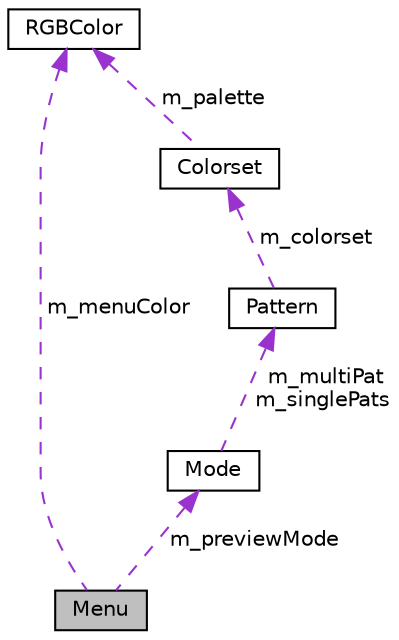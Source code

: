 digraph "Menu"
{
 // INTERACTIVE_SVG=YES
 // LATEX_PDF_SIZE
  bgcolor="transparent";
  edge [fontname="Helvetica",fontsize="10",labelfontname="Helvetica",labelfontsize="10"];
  node [fontname="Helvetica",fontsize="10",shape=record];
  Node1 [label="Menu",height=0.2,width=0.4,color="black", fillcolor="grey75", style="filled", fontcolor="black",tooltip=" "];
  Node2 -> Node1 [dir="back",color="darkorchid3",fontsize="10",style="dashed",label=" m_previewMode" ,fontname="Helvetica"];
  Node2 [label="Mode",height=0.2,width=0.4,color="black",URL="$classMode.html",tooltip=" "];
  Node3 -> Node2 [dir="back",color="darkorchid3",fontsize="10",style="dashed",label=" m_multiPat\nm_singlePats" ,fontname="Helvetica"];
  Node3 [label="Pattern",height=0.2,width=0.4,color="black",URL="$classPattern.html",tooltip=" "];
  Node4 -> Node3 [dir="back",color="darkorchid3",fontsize="10",style="dashed",label=" m_colorset" ,fontname="Helvetica"];
  Node4 [label="Colorset",height=0.2,width=0.4,color="black",URL="$classColorset.html",tooltip=" "];
  Node5 -> Node4 [dir="back",color="darkorchid3",fontsize="10",style="dashed",label=" m_palette" ,fontname="Helvetica"];
  Node5 [label="RGBColor",height=0.2,width=0.4,color="black",URL="$classRGBColor.html",tooltip=" "];
  Node5 -> Node1 [dir="back",color="darkorchid3",fontsize="10",style="dashed",label=" m_menuColor" ,fontname="Helvetica"];
}
